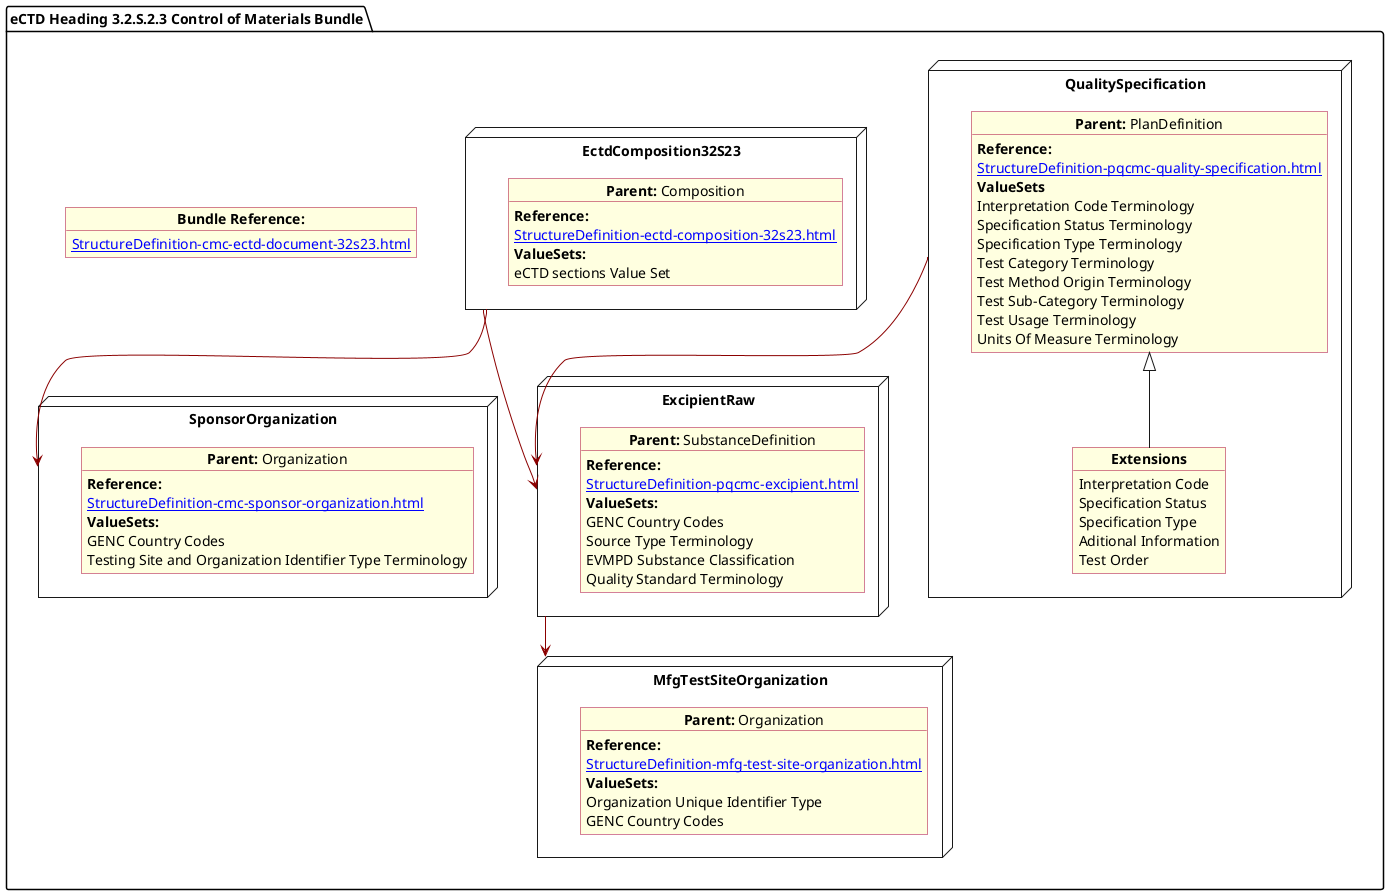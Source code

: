 @startuml SubstanceControlMat
allowmixing
'Mixed model of use case and object
skinparam svgDimensionStyle false
skinparam ObjectBackgroundColor LightYellow
skinparam ObjectBorderColor #A80036
skinparam activityDiamondBorderColor #A80036
skinparam activityDiamondBackgroundColor lawnGreen
skinparam ClassBorderThickness 4

package "eCTD Heading 3.2.S.2.3 Control of Materials Bundle" as NODES {
    object "**Bundle Reference:**" as objbun {
        [[StructureDefinition-cmc-ectd-document-32s23.html]]
    }

    node "QualitySpecification" as N2 {

        object "**Parent:** PlanDefinition" as obj2 {
            **Reference:**
            [[StructureDefinition-pqcmc-quality-specification.html]]
            **ValueSets**
            Interpretation Code Terminology
            Specification Status Terminology
            Specification Type Terminology
            Test Category Terminology
            Test Method Origin Terminology
            Test Sub-Category Terminology
            Test Usage Terminology
            Units Of Measure Terminology
        }
        object "**Extensions**" as objQSEx {
            Interpretation Code
            Specification Status
            Specification Type
            Aditional Information
            Test Order
        }
        obj2 <|-- objQSEx
    }
    node "EctdComposition32S23" as N1 {

        object "**Parent:** Composition" as obj1 {
            **Reference:**
            [[StructureDefinition-ectd-composition-32s23.html]]
            **ValueSets:**
            eCTD sections Value Set
        }
    }

    node "SponsorOrganization" as NSO {

        object "**Parent:** Organization" as objAu {
            **Reference:**
            [[StructureDefinition-cmc-sponsor-organization.html]]
            **ValueSets:**
            GENC Country Codes
            Testing Site and Organization Identifier Type Terminology
        }
    }

    node "ExcipientRaw" as N21 {

        object "**Parent:** SubstanceDefinition" as obj22 {
            **Reference:**
            [[StructureDefinition-pqcmc-excipient.html]]
            **ValueSets:**
            GENC Country Codes
            Source Type Terminology
            EVMPD Substance Classification
            Quality Standard Terminology
        }
    }
    node "MfgTestSiteOrganization" as N21mfg {

        object "**Parent:** Organization" as objTS  {
            **Reference:**
            [[StructureDefinition-mfg-test-site-organization.html]]
            **ValueSets:**
            Organization Unique Identifier Type
            GENC Country Codes
        }
    }



    N1 -[#darkred]-> N21
    N2 -[#darkred]-> N21
    N1 -[#darkred]-> NSO
    N21 -[#darkred]-> N21mfg
}
@enduml
